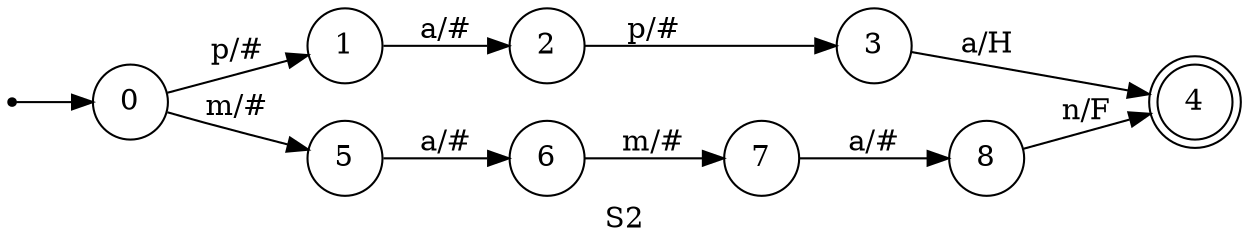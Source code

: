 digraph G {
	rankdir=LR;
	label="S2"
	init0 [shape=point];
	init0 -> 0;
	0 [shape=circle]
	0 -> 1 [label="p/#"]
	0 -> 5 [label="m/#"]
	1 [shape=circle]
	1 -> 2 [label="a/#"]
	2 [shape=circle]
	2 -> 3 [label="p/#"]
	3 [shape=circle]
	3 -> 4 [label="a/H"]
	4 [shape=doublecircle]
	5 [shape=circle]
	5 -> 6 [label="a/#"]
	6 [shape=circle]
	6 -> 7 [label="m/#"]
	7 [shape=circle]
	7 -> 8 [label="a/#"]
	8 [shape=circle]
	8 -> 4 [label="n/F"]
}

